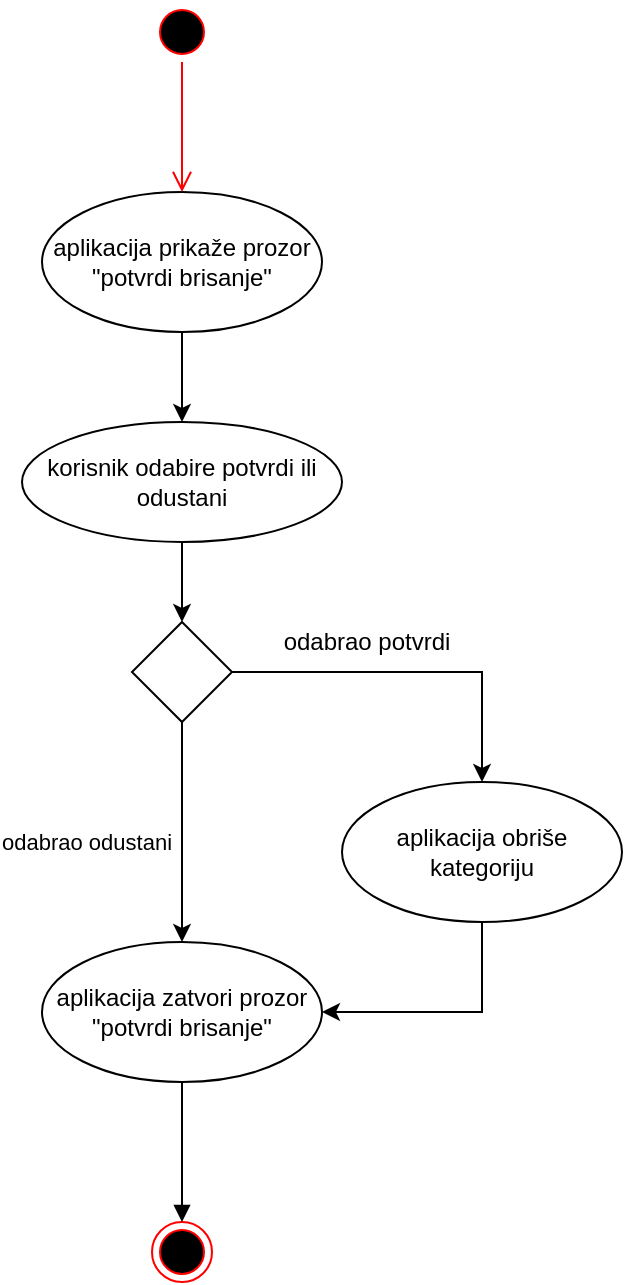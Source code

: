 <mxfile version="12.3.8" type="device" pages="1"><diagram id="XCWacAmL6eDSza-aaCMI" name="Page-1"><mxGraphModel dx="758" dy="465" grid="1" gridSize="10" guides="1" tooltips="1" connect="1" arrows="1" fold="1" page="1" pageScale="1" pageWidth="827" pageHeight="1169" math="0" shadow="0"><root><mxCell id="0"/><mxCell id="1" parent="0"/><mxCell id="FPajnGuMelS5hkJuPpcB-19" style="edgeStyle=orthogonalEdgeStyle;rounded=0;orthogonalLoop=1;jettySize=auto;html=1;exitX=0.5;exitY=1;exitDx=0;exitDy=0;" edge="1" parent="1" source="FPajnGuMelS5hkJuPpcB-2" target="FPajnGuMelS5hkJuPpcB-3"><mxGeometry relative="1" as="geometry"/></mxCell><mxCell id="FPajnGuMelS5hkJuPpcB-2" value="aplikacija prikaže prozor &quot;potvrdi brisanje&quot;" style="ellipse;whiteSpace=wrap;html=1;" vertex="1" parent="1"><mxGeometry x="328" y="125" width="140" height="70" as="geometry"/></mxCell><mxCell id="FPajnGuMelS5hkJuPpcB-20" style="edgeStyle=orthogonalEdgeStyle;rounded=0;orthogonalLoop=1;jettySize=auto;html=1;exitX=0.5;exitY=1;exitDx=0;exitDy=0;" edge="1" parent="1" source="FPajnGuMelS5hkJuPpcB-3" target="FPajnGuMelS5hkJuPpcB-9"><mxGeometry relative="1" as="geometry"/></mxCell><mxCell id="FPajnGuMelS5hkJuPpcB-3" value="korisnik odabire potvrdi ili odustani" style="ellipse;whiteSpace=wrap;html=1;" vertex="1" parent="1"><mxGeometry x="318" y="240" width="160" height="60" as="geometry"/></mxCell><mxCell id="FPajnGuMelS5hkJuPpcB-18" style="edgeStyle=orthogonalEdgeStyle;rounded=0;orthogonalLoop=1;jettySize=auto;html=1;exitX=0.5;exitY=1;exitDx=0;exitDy=0;entryX=1;entryY=0.5;entryDx=0;entryDy=0;" edge="1" parent="1" source="FPajnGuMelS5hkJuPpcB-4" target="FPajnGuMelS5hkJuPpcB-12"><mxGeometry relative="1" as="geometry"/></mxCell><mxCell id="FPajnGuMelS5hkJuPpcB-4" value="aplikacija obriše kategoriju" style="ellipse;whiteSpace=wrap;html=1;" vertex="1" parent="1"><mxGeometry x="478" y="420" width="140" height="70" as="geometry"/></mxCell><mxCell id="FPajnGuMelS5hkJuPpcB-5" value="" style="ellipse;html=1;shape=endState;fillColor=#000000;strokeColor=#ff0000;" vertex="1" parent="1"><mxGeometry x="383" y="640" width="30" height="30" as="geometry"/></mxCell><mxCell id="FPajnGuMelS5hkJuPpcB-6" value="" style="ellipse;html=1;shape=startState;fillColor=#000000;strokeColor=#ff0000;" vertex="1" parent="1"><mxGeometry x="383" y="30" width="30" height="30" as="geometry"/></mxCell><mxCell id="FPajnGuMelS5hkJuPpcB-7" value="" style="edgeStyle=orthogonalEdgeStyle;html=1;verticalAlign=bottom;endArrow=open;endSize=8;strokeColor=#ff0000;entryX=0.5;entryY=0;entryDx=0;entryDy=0;" edge="1" source="FPajnGuMelS5hkJuPpcB-6" parent="1" target="FPajnGuMelS5hkJuPpcB-2"><mxGeometry relative="1" as="geometry"><mxPoint x="398" y="120" as="targetPoint"/></mxGeometry></mxCell><mxCell id="FPajnGuMelS5hkJuPpcB-15" value="odabrao odustani" style="edgeStyle=orthogonalEdgeStyle;rounded=0;orthogonalLoop=1;jettySize=auto;html=1;exitX=0.5;exitY=1;exitDx=0;exitDy=0;exitPerimeter=0;" edge="1" parent="1" source="FPajnGuMelS5hkJuPpcB-9" target="FPajnGuMelS5hkJuPpcB-12"><mxGeometry x="0.091" y="-48" relative="1" as="geometry"><mxPoint as="offset"/></mxGeometry></mxCell><mxCell id="FPajnGuMelS5hkJuPpcB-16" style="edgeStyle=orthogonalEdgeStyle;rounded=0;orthogonalLoop=1;jettySize=auto;html=1;exitX=1;exitY=0.5;exitDx=0;exitDy=0;exitPerimeter=0;entryX=0.5;entryY=0;entryDx=0;entryDy=0;" edge="1" parent="1" source="FPajnGuMelS5hkJuPpcB-9" target="FPajnGuMelS5hkJuPpcB-4"><mxGeometry relative="1" as="geometry"/></mxCell><mxCell id="FPajnGuMelS5hkJuPpcB-9" value="" style="strokeWidth=1;html=1;shape=mxgraph.flowchart.decision;whiteSpace=wrap;" vertex="1" parent="1"><mxGeometry x="373" y="340" width="50" height="50" as="geometry"/></mxCell><mxCell id="FPajnGuMelS5hkJuPpcB-12" value="aplikacija zatvori prozor &quot;potvrdi brisanje&quot;" style="ellipse;whiteSpace=wrap;html=1;strokeWidth=1;" vertex="1" parent="1"><mxGeometry x="328" y="500" width="140" height="70" as="geometry"/></mxCell><mxCell id="FPajnGuMelS5hkJuPpcB-13" value="" style="html=1;verticalAlign=bottom;endArrow=block;exitX=0.5;exitY=1;exitDx=0;exitDy=0;entryX=0.5;entryY=0;entryDx=0;entryDy=0;" edge="1" parent="1" source="FPajnGuMelS5hkJuPpcB-12" target="FPajnGuMelS5hkJuPpcB-5"><mxGeometry width="80" relative="1" as="geometry"><mxPoint x="320" y="680" as="sourcePoint"/><mxPoint x="400" y="630" as="targetPoint"/></mxGeometry></mxCell><mxCell id="FPajnGuMelS5hkJuPpcB-17" value="odabrao potvrdi" style="text;html=1;align=center;verticalAlign=middle;resizable=0;points=[];;autosize=1;" vertex="1" parent="1"><mxGeometry x="440" y="340" width="100" height="20" as="geometry"/></mxCell></root></mxGraphModel></diagram></mxfile>